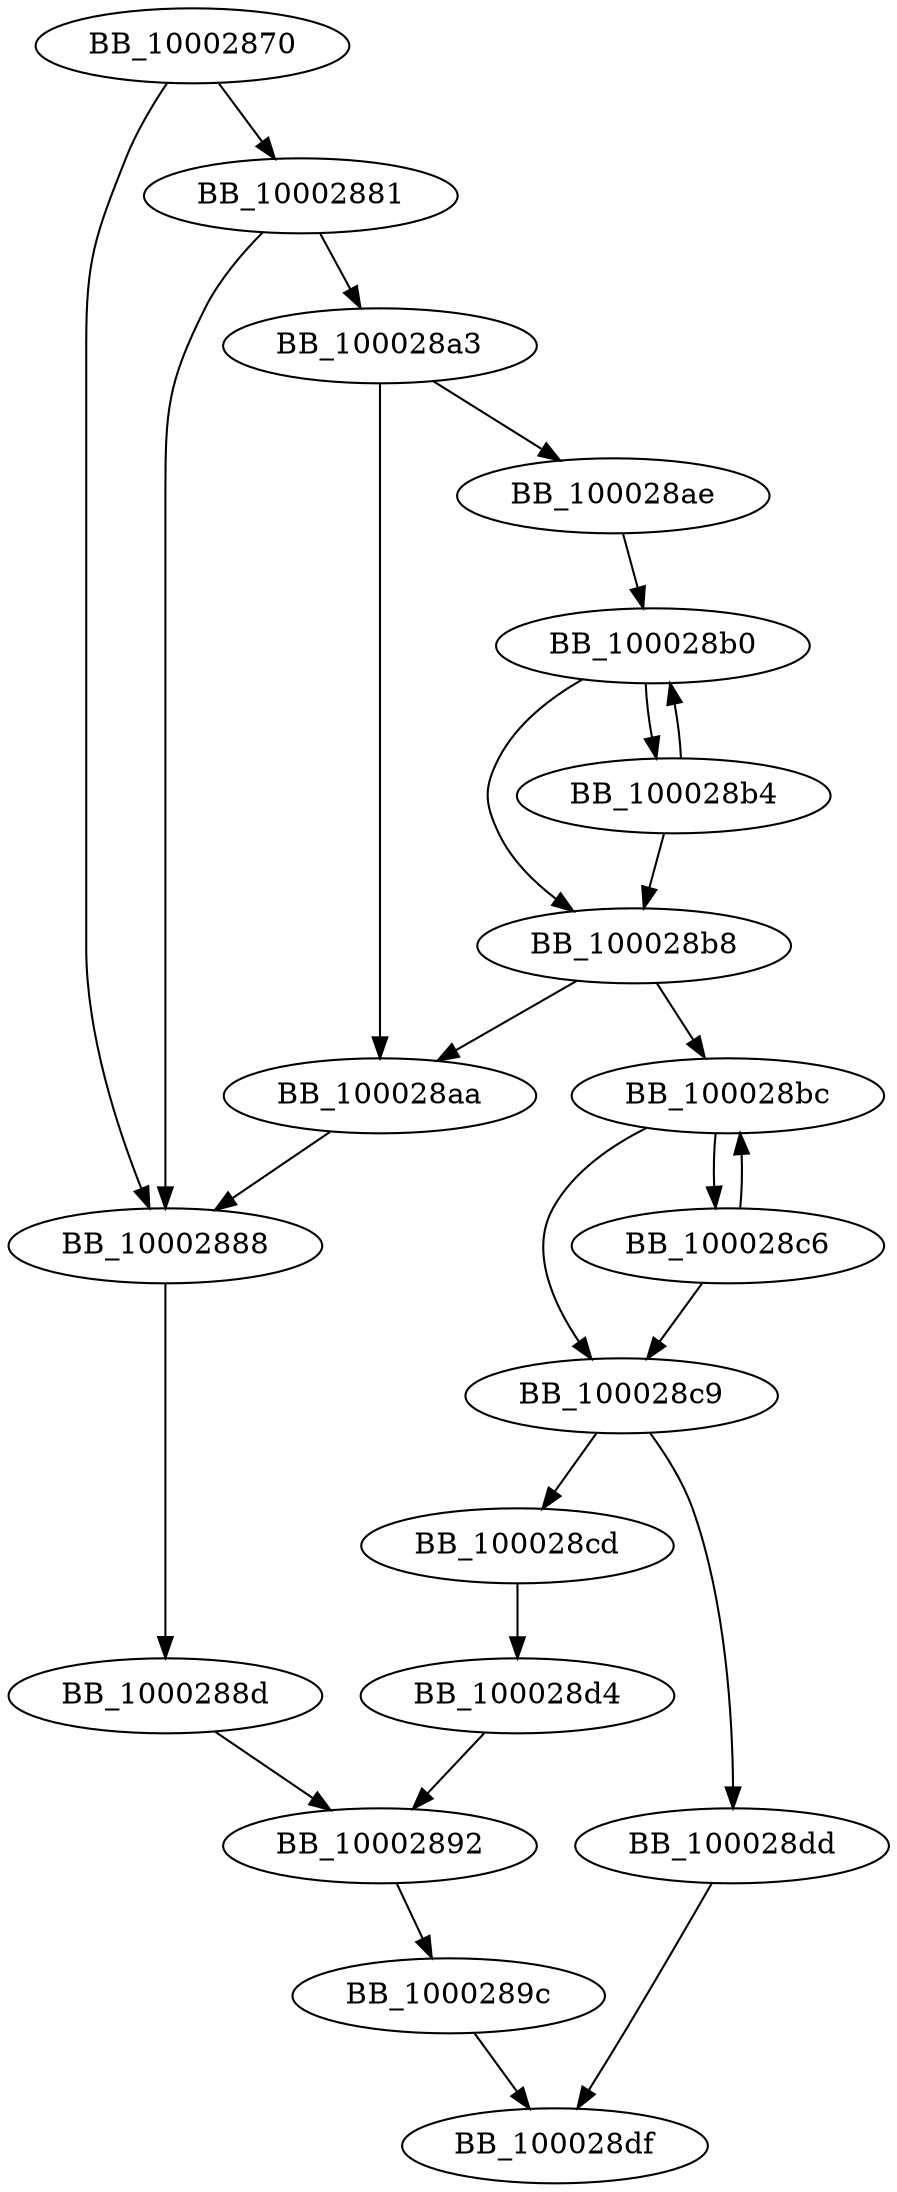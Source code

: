 DiGraph sub_10002870{
BB_10002870->BB_10002881
BB_10002870->BB_10002888
BB_10002881->BB_10002888
BB_10002881->BB_100028a3
BB_10002888->BB_1000288d
BB_1000288d->BB_10002892
BB_10002892->BB_1000289c
BB_1000289c->BB_100028df
BB_100028a3->BB_100028aa
BB_100028a3->BB_100028ae
BB_100028aa->BB_10002888
BB_100028ae->BB_100028b0
BB_100028b0->BB_100028b4
BB_100028b0->BB_100028b8
BB_100028b4->BB_100028b0
BB_100028b4->BB_100028b8
BB_100028b8->BB_100028aa
BB_100028b8->BB_100028bc
BB_100028bc->BB_100028c6
BB_100028bc->BB_100028c9
BB_100028c6->BB_100028bc
BB_100028c6->BB_100028c9
BB_100028c9->BB_100028cd
BB_100028c9->BB_100028dd
BB_100028cd->BB_100028d4
BB_100028d4->BB_10002892
BB_100028dd->BB_100028df
}
